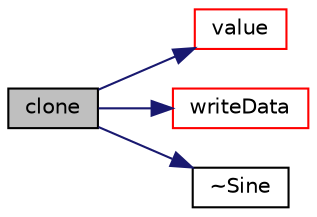digraph "clone"
{
  bgcolor="transparent";
  edge [fontname="Helvetica",fontsize="10",labelfontname="Helvetica",labelfontsize="10"];
  node [fontname="Helvetica",fontsize="10",shape=record];
  rankdir="LR";
  Node1 [label="clone",height=0.2,width=0.4,color="black", fillcolor="grey75", style="filled", fontcolor="black"];
  Node1 -> Node2 [color="midnightblue",fontsize="10",style="solid",fontname="Helvetica"];
  Node2 [label="value",height=0.2,width=0.4,color="red",URL="$a02392.html#ae4d2db9a289943b3e739b4976bdd6f04",tooltip="Return value for time t. "];
  Node1 -> Node3 [color="midnightblue",fontsize="10",style="solid",fontname="Helvetica"];
  Node3 [label="writeData",height=0.2,width=0.4,color="red",URL="$a02392.html#a3f337a79b0eea9e1a8a6381894c6cdf9",tooltip="Write in dictionary format. "];
  Node1 -> Node4 [color="midnightblue",fontsize="10",style="solid",fontname="Helvetica"];
  Node4 [label="~Sine",height=0.2,width=0.4,color="black",URL="$a02392.html#a0d6cb52c25efb181389226a76868e426",tooltip="Destructor. "];
}
